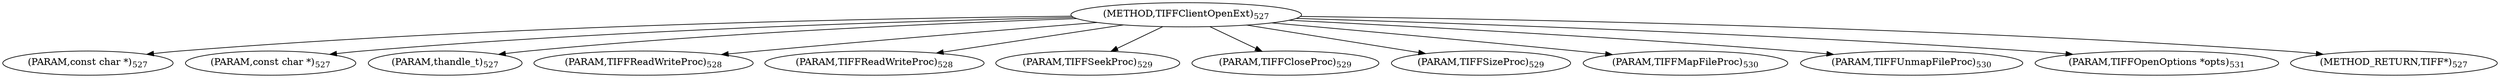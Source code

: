 digraph "TIFFClientOpenExt" {  
"9065" [label = <(METHOD,TIFFClientOpenExt)<SUB>527</SUB>> ]
"9066" [label = <(PARAM,const char *)<SUB>527</SUB>> ]
"9067" [label = <(PARAM,const char *)<SUB>527</SUB>> ]
"9068" [label = <(PARAM,thandle_t)<SUB>527</SUB>> ]
"9069" [label = <(PARAM,TIFFReadWriteProc)<SUB>528</SUB>> ]
"9070" [label = <(PARAM,TIFFReadWriteProc)<SUB>528</SUB>> ]
"9071" [label = <(PARAM,TIFFSeekProc)<SUB>529</SUB>> ]
"9072" [label = <(PARAM,TIFFCloseProc)<SUB>529</SUB>> ]
"9073" [label = <(PARAM,TIFFSizeProc)<SUB>529</SUB>> ]
"9074" [label = <(PARAM,TIFFMapFileProc)<SUB>530</SUB>> ]
"9075" [label = <(PARAM,TIFFUnmapFileProc)<SUB>530</SUB>> ]
"9076" [label = <(PARAM,TIFFOpenOptions *opts)<SUB>531</SUB>> ]
"9077" [label = <(METHOD_RETURN,TIFF*)<SUB>527</SUB>> ]
  "9065" -> "9066" 
  "9065" -> "9067" 
  "9065" -> "9068" 
  "9065" -> "9069" 
  "9065" -> "9070" 
  "9065" -> "9071" 
  "9065" -> "9072" 
  "9065" -> "9073" 
  "9065" -> "9074" 
  "9065" -> "9075" 
  "9065" -> "9076" 
  "9065" -> "9077" 
}
